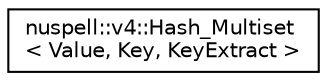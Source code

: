 digraph "Graphical Class Hierarchy"
{
 // LATEX_PDF_SIZE
  edge [fontname="Helvetica",fontsize="10",labelfontname="Helvetica",labelfontsize="10"];
  node [fontname="Helvetica",fontsize="10",shape=record];
  rankdir="LR";
  Node0 [label="nuspell::v4::Hash_Multiset\l\< Value, Key, KeyExtract \>",height=0.2,width=0.4,color="black", fillcolor="white", style="filled",URL="$classnuspell_1_1v4_1_1_hash___multiset.html",tooltip=" "];
}
